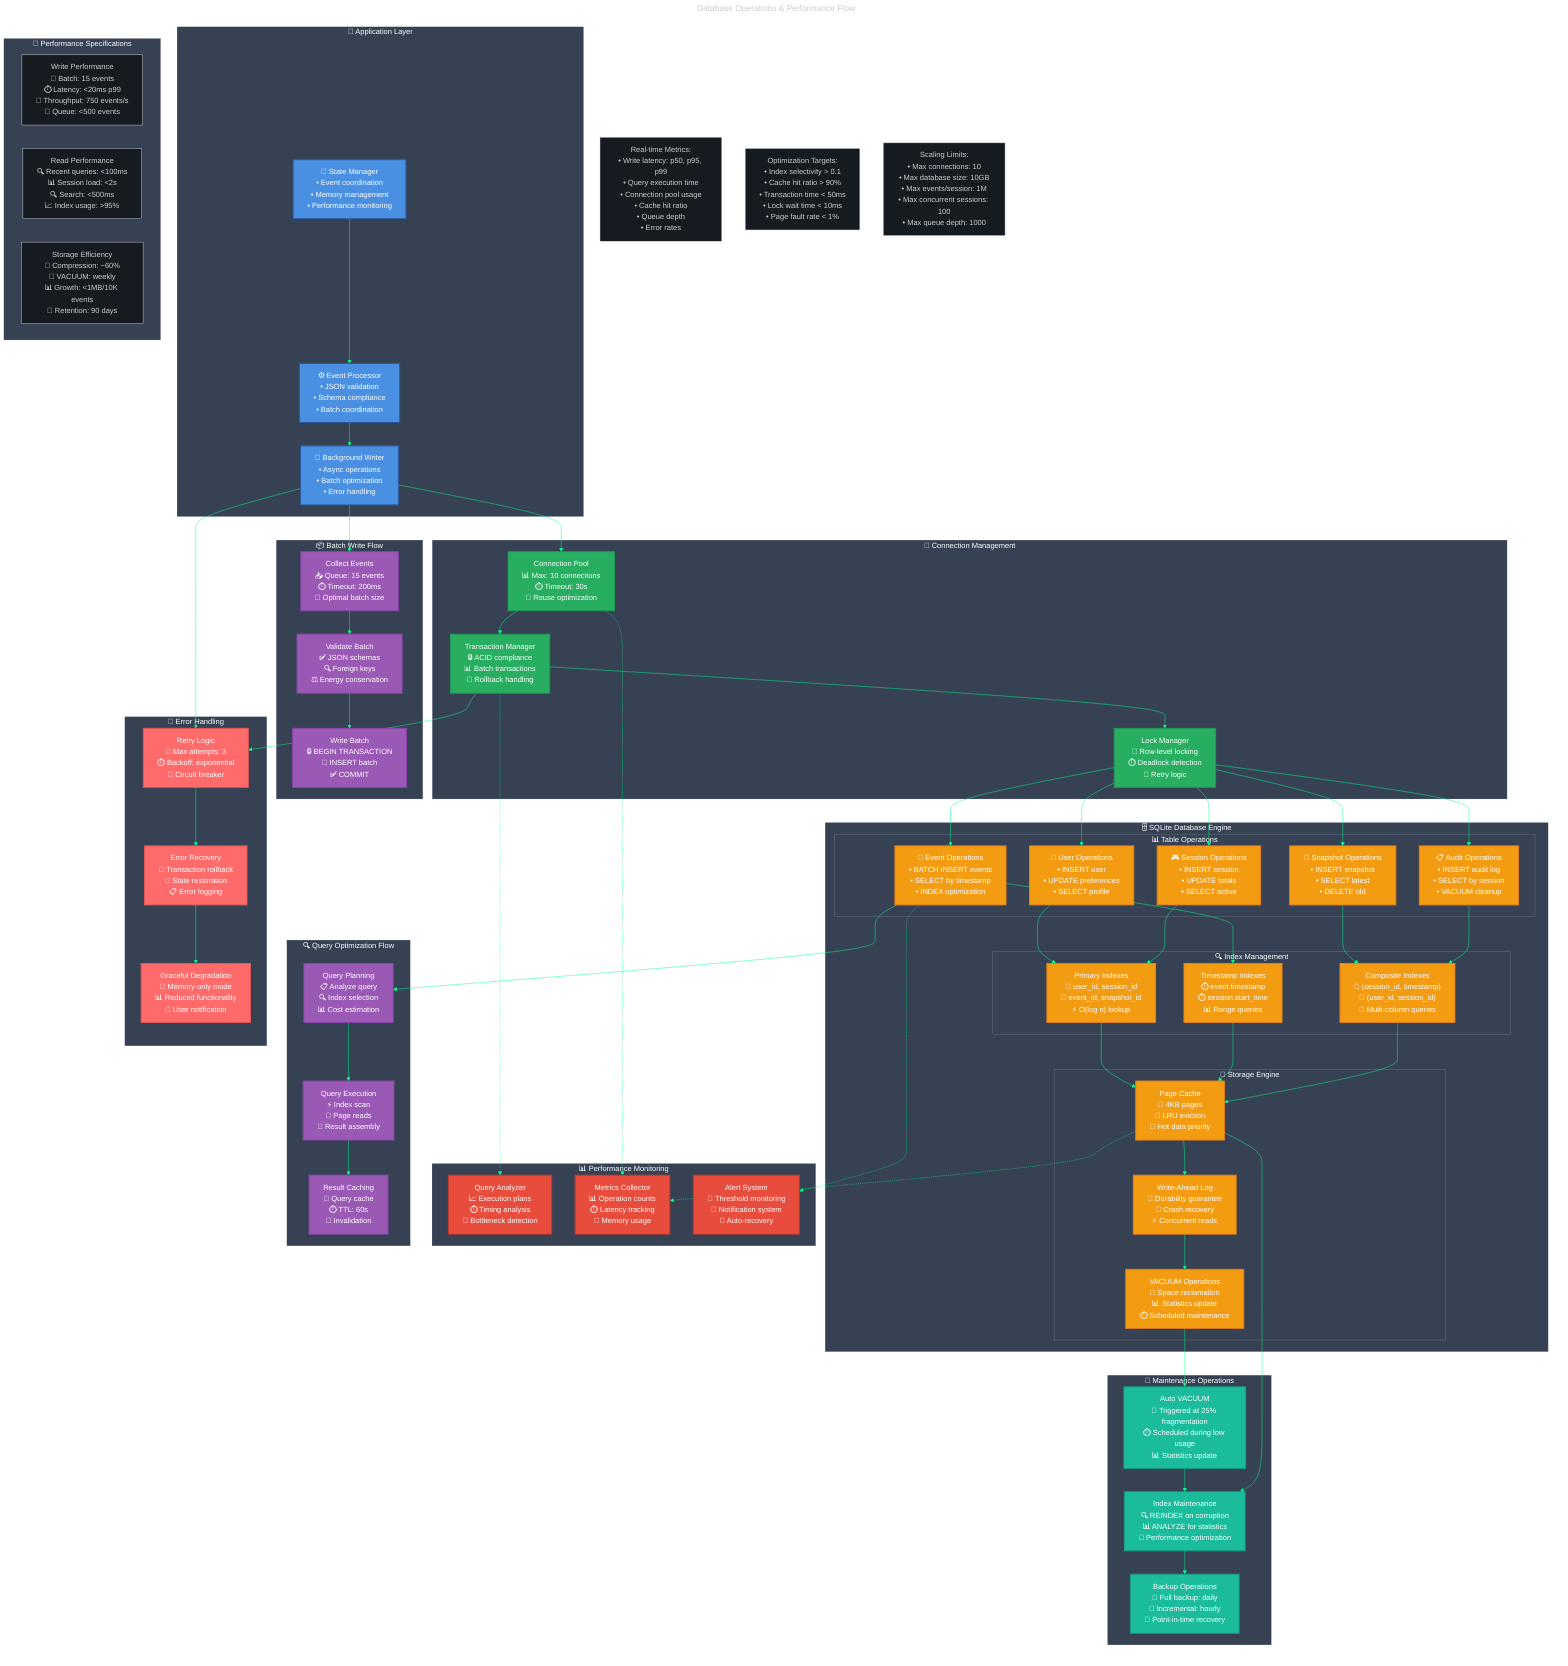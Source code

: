 ---
title: "Database Operations & Performance Flow"
config:
  theme: dark
  themeVariables:
    primaryColor: "#feca57"
    primaryTextColor: "#ffffff"
    primaryBorderColor: "#f39c12"
    lineColor: "#00ff88"
    secondaryColor: "#4a90e2"
    tertiaryColor: "#e74c3c"
    background: "#0d1117"
    mainBkg: "#161b22"
    secondBkg: "#21262d"
---

graph TD
    %% Application Layer
    subgraph APP["🚀 Application Layer"]
        StateManager["💾 State Manager<br/>• Event coordination<br/>• Memory management<br/>• Performance monitoring"]
        
        EventProcessor["⚙️ Event Processor<br/>• JSON validation<br/>• Schema compliance<br/>• Batch coordination"]
        
        BackgroundWriter["📝 Background Writer<br/>• Async operations<br/>• Batch optimization<br/>• Error handling"]
    end

    %% Connection Pool & Management
    subgraph CONN["🔗 Connection Management"]
        ConnPool["Connection Pool<br/>📊 Max: 10 connections<br/>⏱️ Timeout: 30s<br/>🔄 Reuse optimization"]
        
        TransactionMgr["Transaction Manager<br/>🔒 ACID compliance<br/>📊 Batch transactions<br/>🔄 Rollback handling"]
        
        LockManager["Lock Manager<br/>🔐 Row-level locking<br/>⏱️ Deadlock detection<br/>🔄 Retry logic"]
    end

    %% Database Engine
    subgraph DB["🗄️ SQLite Database Engine"]
        direction TB
        
        subgraph TABLES["📊 Table Operations"]
            UserOps["👤 User Operations<br/>• INSERT user<br/>• UPDATE preferences<br/>• SELECT profile"]
            
            SessionOps["🎮 Session Operations<br/>• INSERT session<br/>• UPDATE totals<br/>• SELECT active"]
            
            EventOps["📝 Event Operations<br/>• BATCH INSERT events<br/>• SELECT by timestamp<br/>• INDEX optimization"]
            
            SnapshotOps["📸 Snapshot Operations<br/>• INSERT snapshot<br/>• SELECT latest<br/>• DELETE old"]
            
            AuditOps["📋 Audit Operations<br/>• INSERT audit log<br/>• SELECT by session<br/>• VACUUM cleanup"]
        end
        
        subgraph INDEXES["🔍 Index Management"]
            PrimaryIdx["Primary Indexes<br/>🔑 user_id, session_id<br/>🔑 event_id, snapshot_id<br/>⚡ O(log n) lookup"]
            
            TimeIdx["Timestamp Indexes<br/>⏱️ event.timestamp<br/>⏱️ session.start_time<br/>📊 Range queries"]
            
            CompositeIdx["Composite Indexes<br/>🔗 (session_id, timestamp)<br/>🔗 (user_id, session_id)<br/>🎯 Multi-column queries"]
        end
        
        subgraph STORAGE["💾 Storage Engine"]
            PageCache["Page Cache<br/>📄 4KB pages<br/>💾 LRU eviction<br/>🎯 Hot data priority"]
            
            WAL["Write-Ahead Log<br/>📝 Durability guarantee<br/>🔄 Crash recovery<br/>⚡ Concurrent reads"]
            
            Vacuum["VACUUM Operations<br/>🧹 Space reclamation<br/>📊 Statistics update<br/>⏱️ Scheduled maintenance"]
        end
    end

    %% Performance Monitoring
    subgraph PERF["📊 Performance Monitoring"]
        QueryAnalyzer["Query Analyzer<br/>📈 Execution plans<br/>⏱️ Timing analysis<br/>🎯 Bottleneck detection"]
        
        MetricsCollector["Metrics Collector<br/>📊 Operation counts<br/>⏱️ Latency tracking<br/>💾 Memory usage"]
        
        AlertSystem["Alert System<br/>🚨 Threshold monitoring<br/>📧 Notification system<br/>🔄 Auto-recovery"]
    end

    %% Data Flow
    StateManager --> EventProcessor
    EventProcessor --> BackgroundWriter
    BackgroundWriter --> ConnPool
    
    ConnPool --> TransactionMgr
    TransactionMgr --> LockManager
    LockManager --> UserOps
    LockManager --> SessionOps
    LockManager --> EventOps
    LockManager --> SnapshotOps
    LockManager --> AuditOps
    
    UserOps --> PrimaryIdx
    SessionOps --> PrimaryIdx
    EventOps --> TimeIdx
    SnapshotOps --> CompositeIdx
    AuditOps --> CompositeIdx
    
    PrimaryIdx --> PageCache
    TimeIdx --> PageCache
    CompositeIdx --> PageCache
    
    PageCache --> WAL
    WAL --> Vacuum
    
    %% Monitoring connections
    ConnPool -.-> MetricsCollector
    TransactionMgr -.-> QueryAnalyzer
    EventOps -.-> AlertSystem
    PageCache -.-> MetricsCollector

    %% Detailed Operation Flows
    subgraph BATCH_FLOW["📦 Batch Write Flow"]
        direction LR
        BatchCollect["Collect Events<br/>📥 Queue: 15 events<br/>⏱️ Timeout: 200ms<br/>🎯 Optimal batch size"]
        
        BatchValidate["Validate Batch<br/>✅ JSON schemas<br/>🔍 Foreign keys<br/>⚖️ Energy conservation"]
        
        BatchWrite["Write Batch<br/>🔒 BEGIN TRANSACTION<br/>📝 INSERT batch<br/>✅ COMMIT"]
        
        BatchCollect --> BatchValidate
        BatchValidate --> BatchWrite
    end

    subgraph QUERY_FLOW["🔍 Query Optimization Flow"]
        direction LR
        QueryPlan["Query Planning<br/>📋 Analyze query<br/>🔍 Index selection<br/>📊 Cost estimation"]
        
        QueryExec["Query Execution<br/>⚡ Index scan<br/>📄 Page reads<br/>🎯 Result assembly"]
        
        QueryCache["Result Caching<br/>💾 Query cache<br/>⏱️ TTL: 60s<br/>🔄 Invalidation"]
        
        QueryPlan --> QueryExec
        QueryExec --> QueryCache
    end

    BackgroundWriter --> BatchCollect
    EventOps --> QueryPlan

    %% Performance Specifications
    subgraph SPECS["🎯 Performance Specifications"]
        WriteSpecs["Write Performance<br/>📝 Batch: 15 events<br/>⏱️ Latency: <20ms p99<br/>🔄 Throughput: 750 events/s<br/>💾 Queue: <500 events"]
        
        ReadSpecs["Read Performance<br/>🔍 Recent queries: <100ms<br/>📊 Session load: <2s<br/>🔍 Search: <500ms<br/>📈 Index usage: >95%"]
        
        StorageSpecs["Storage Efficiency<br/>💾 Compression: ~60%<br/>🧹 VACUUM: weekly<br/>📊 Growth: <1MB/10K events<br/>🔄 Retention: 90 days"]
    end

    %% Error Handling & Recovery
    subgraph ERROR["🚨 Error Handling"]
        RetryLogic["Retry Logic<br/>🔄 Max attempts: 3<br/>⏱️ Backoff: exponential<br/>🎯 Circuit breaker"]
        
        ErrorRecovery["Error Recovery<br/>🔄 Transaction rollback<br/>💾 State restoration<br/>📋 Error logging"]
        
        Degradation["Graceful Degradation<br/>💾 Memory-only mode<br/>📊 Reduced functionality<br/>🚨 User notification"]
        
        RetryLogic --> ErrorRecovery
        ErrorRecovery --> Degradation
    end

    TransactionMgr --> RetryLogic
    BackgroundWriter --> RetryLogic

    %% Maintenance Operations
    subgraph MAINT["🔧 Maintenance Operations"]
        AutoVacuum["Auto VACUUM<br/>🧹 Triggered at 25% fragmentation<br/>⏱️ Scheduled during low usage<br/>📊 Statistics update"]
        
        IndexMaint["Index Maintenance<br/>🔍 REINDEX on corruption<br/>📊 ANALYZE for statistics<br/>🎯 Performance optimization"]
        
        Backup["Backup Operations<br/>💾 Full backup: daily<br/>📝 Incremental: hourly<br/>🔄 Point-in-time recovery"]
        
        AutoVacuum --> IndexMaint
        IndexMaint --> Backup
    end

    Vacuum --> AutoVacuum
    PageCache --> IndexMaint

    %% Real-time Metrics
    note1["Real-time Metrics:<br/>• Write latency: p50, p95, p99<br/>• Query execution time<br/>• Connection pool usage<br/>• Cache hit ratio<br/>• Queue depth<br/>• Error rates"]
    
    note2["Optimization Targets:<br/>• Index selectivity > 0.1<br/>• Cache hit ratio > 90%<br/>• Transaction time < 50ms<br/>• Lock wait time < 10ms<br/>• Page fault rate < 1%"]
    
    note3["Scaling Limits:<br/>• Max connections: 10<br/>• Max database size: 10GB<br/>• Max events/session: 1M<br/>• Max concurrent sessions: 100<br/>• Max queue depth: 1000"]

    %% Styling
    classDef appClass fill:#4a90e2,stroke:#2c5aa0,stroke-width:2px,color:#fff
    classDef connClass fill:#27ae60,stroke:#229954,stroke-width:2px,color:#fff
    classDef dbClass fill:#f39c12,stroke:#e67e22,stroke-width:2px,color:#fff
    classDef perfClass fill:#e74c3c,stroke:#c0392b,stroke-width:2px,color:#fff
    classDef flowClass fill:#9b59b6,stroke:#8e44ad,stroke-width:2px,color:#fff
    classDef errorClass fill:#ff6b6b,stroke:#e55656,stroke-width:2px,color:#fff
    classDef maintClass fill:#1abc9c,stroke:#16a085,stroke-width:2px,color:#fff

    class StateManager,EventProcessor,BackgroundWriter appClass
    class ConnPool,TransactionMgr,LockManager connClass
    class UserOps,SessionOps,EventOps,SnapshotOps,AuditOps,PrimaryIdx,TimeIdx,CompositeIdx,PageCache,WAL,Vacuum dbClass
    class QueryAnalyzer,MetricsCollector,AlertSystem perfClass
    class BatchCollect,BatchValidate,BatchWrite,QueryPlan,QueryExec,QueryCache flowClass
    class RetryLogic,ErrorRecovery,Degradation errorClass
    class AutoVacuum,IndexMaint,Backup maintClass